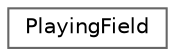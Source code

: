 digraph "Graphical Class Hierarchy"
{
 // LATEX_PDF_SIZE
  bgcolor="transparent";
  edge [fontname=Helvetica,fontsize=10,labelfontname=Helvetica,labelfontsize=10];
  node [fontname=Helvetica,fontsize=10,shape=box,height=0.2,width=0.4];
  rankdir="LR";
  Node0 [id="Node000000",label="PlayingField",height=0.2,width=0.4,color="grey40", fillcolor="white", style="filled",URL="$class_playing_field.html",tooltip="A class representing a playing field."];
}
